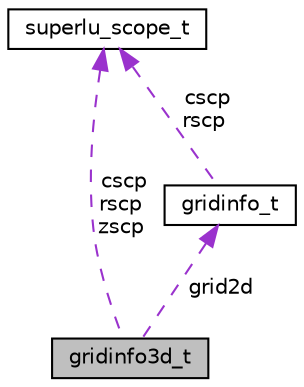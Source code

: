 digraph "gridinfo3d_t"
{
 // LATEX_PDF_SIZE
  edge [fontname="Helvetica",fontsize="10",labelfontname="Helvetica",labelfontsize="10"];
  node [fontname="Helvetica",fontsize="10",shape=record];
  Node1 [label="gridinfo3d_t",height=0.2,width=0.4,color="black", fillcolor="grey75", style="filled", fontcolor="black",tooltip=" "];
  Node2 -> Node1 [dir="back",color="darkorchid3",fontsize="10",style="dashed",label=" grid2d" ,fontname="Helvetica"];
  Node2 [label="gridinfo_t",height=0.2,width=0.4,color="black", fillcolor="white", style="filled",URL="$structgridinfo__t.html",tooltip=" "];
  Node3 -> Node2 [dir="back",color="darkorchid3",fontsize="10",style="dashed",label=" cscp\nrscp" ,fontname="Helvetica"];
  Node3 [label="superlu_scope_t",height=0.2,width=0.4,color="black", fillcolor="white", style="filled",URL="$structsuperlu__scope__t.html",tooltip=" "];
  Node3 -> Node1 [dir="back",color="darkorchid3",fontsize="10",style="dashed",label=" cscp\nrscp\nzscp" ,fontname="Helvetica"];
}
